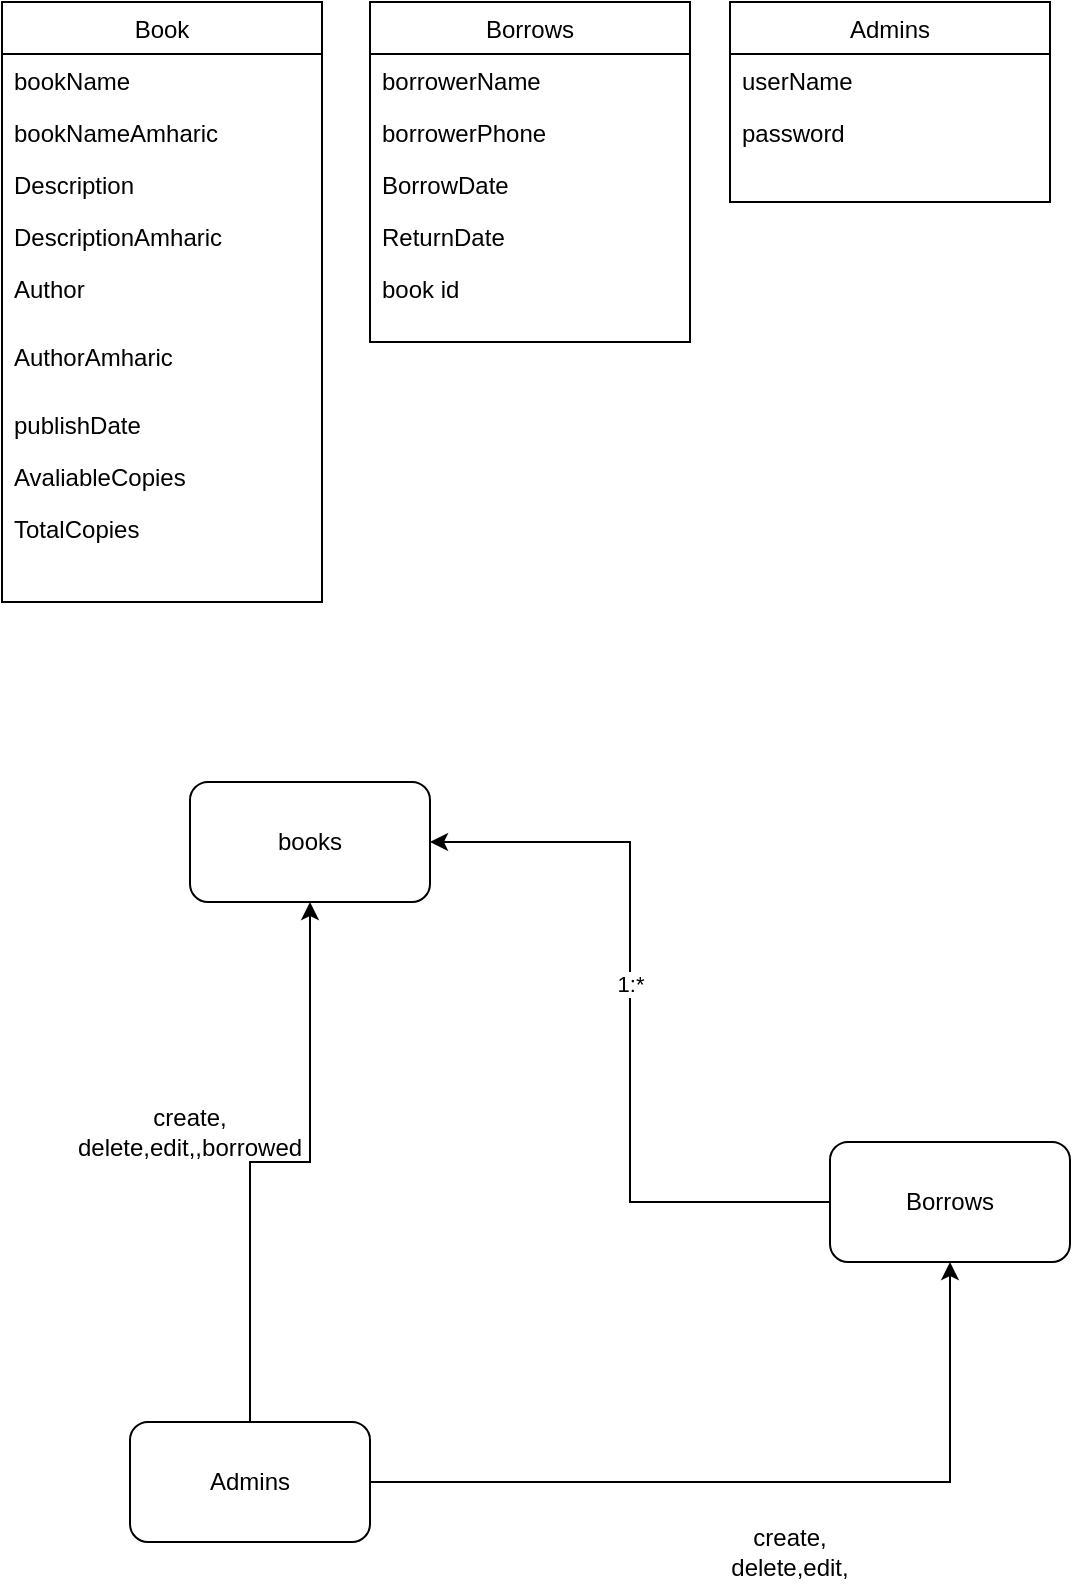 <mxfile version="24.3.0" type="github">
  <diagram id="C5RBs43oDa-KdzZeNtuy" name="Page-1">
    <mxGraphModel dx="2240" dy="1316" grid="1" gridSize="10" guides="1" tooltips="1" connect="1" arrows="1" fold="1" page="1" pageScale="1" pageWidth="827" pageHeight="1169" math="0" shadow="0">
      <root>
        <mxCell id="WIyWlLk6GJQsqaUBKTNV-0" />
        <mxCell id="WIyWlLk6GJQsqaUBKTNV-1" parent="WIyWlLk6GJQsqaUBKTNV-0" />
        <mxCell id="zkfFHV4jXpPFQw0GAbJ--17" value="Book" style="swimlane;fontStyle=0;align=center;verticalAlign=top;childLayout=stackLayout;horizontal=1;startSize=26;horizontalStack=0;resizeParent=1;resizeLast=0;collapsible=1;marginBottom=0;rounded=0;shadow=0;strokeWidth=1;" parent="WIyWlLk6GJQsqaUBKTNV-1" vertex="1">
          <mxGeometry x="156" y="110" width="160" height="300" as="geometry">
            <mxRectangle x="550" y="140" width="160" height="26" as="alternateBounds" />
          </mxGeometry>
        </mxCell>
        <mxCell id="zkfFHV4jXpPFQw0GAbJ--18" value="bookName" style="text;align=left;verticalAlign=top;spacingLeft=4;spacingRight=4;overflow=hidden;rotatable=0;points=[[0,0.5],[1,0.5]];portConstraint=eastwest;" parent="zkfFHV4jXpPFQw0GAbJ--17" vertex="1">
          <mxGeometry y="26" width="160" height="26" as="geometry" />
        </mxCell>
        <mxCell id="zkfFHV4jXpPFQw0GAbJ--19" value="bookNameAmharic" style="text;align=left;verticalAlign=top;spacingLeft=4;spacingRight=4;overflow=hidden;rotatable=0;points=[[0,0.5],[1,0.5]];portConstraint=eastwest;rounded=0;shadow=0;html=0;" parent="zkfFHV4jXpPFQw0GAbJ--17" vertex="1">
          <mxGeometry y="52" width="160" height="26" as="geometry" />
        </mxCell>
        <mxCell id="zkfFHV4jXpPFQw0GAbJ--21" value="Description" style="text;align=left;verticalAlign=top;spacingLeft=4;spacingRight=4;overflow=hidden;rotatable=0;points=[[0,0.5],[1,0.5]];portConstraint=eastwest;rounded=0;shadow=0;html=0;" parent="zkfFHV4jXpPFQw0GAbJ--17" vertex="1">
          <mxGeometry y="78" width="160" height="26" as="geometry" />
        </mxCell>
        <mxCell id="zkfFHV4jXpPFQw0GAbJ--22" value="DescriptionAmharic" style="text;align=left;verticalAlign=top;spacingLeft=4;spacingRight=4;overflow=hidden;rotatable=0;points=[[0,0.5],[1,0.5]];portConstraint=eastwest;rounded=0;shadow=0;html=0;" parent="zkfFHV4jXpPFQw0GAbJ--17" vertex="1">
          <mxGeometry y="104" width="160" height="26" as="geometry" />
        </mxCell>
        <mxCell id="zkfFHV4jXpPFQw0GAbJ--24" value="Author" style="text;align=left;verticalAlign=top;spacingLeft=4;spacingRight=4;overflow=hidden;rotatable=0;points=[[0,0.5],[1,0.5]];portConstraint=eastwest;" parent="zkfFHV4jXpPFQw0GAbJ--17" vertex="1">
          <mxGeometry y="130" width="160" height="34" as="geometry" />
        </mxCell>
        <mxCell id="E9Kayda2rTs-v-I3sEW_-2" value="AuthorAmharic" style="text;align=left;verticalAlign=top;spacingLeft=4;spacingRight=4;overflow=hidden;rotatable=0;points=[[0,0.5],[1,0.5]];portConstraint=eastwest;" vertex="1" parent="zkfFHV4jXpPFQw0GAbJ--17">
          <mxGeometry y="164" width="160" height="34" as="geometry" />
        </mxCell>
        <mxCell id="zkfFHV4jXpPFQw0GAbJ--25" value="publishDate" style="text;align=left;verticalAlign=top;spacingLeft=4;spacingRight=4;overflow=hidden;rotatable=0;points=[[0,0.5],[1,0.5]];portConstraint=eastwest;" parent="zkfFHV4jXpPFQw0GAbJ--17" vertex="1">
          <mxGeometry y="198" width="160" height="26" as="geometry" />
        </mxCell>
        <mxCell id="E9Kayda2rTs-v-I3sEW_-3" value="AvaliableCopies" style="text;align=left;verticalAlign=top;spacingLeft=4;spacingRight=4;overflow=hidden;rotatable=0;points=[[0,0.5],[1,0.5]];portConstraint=eastwest;" vertex="1" parent="zkfFHV4jXpPFQw0GAbJ--17">
          <mxGeometry y="224" width="160" height="26" as="geometry" />
        </mxCell>
        <mxCell id="E9Kayda2rTs-v-I3sEW_-4" value="TotalCopies" style="text;align=left;verticalAlign=top;spacingLeft=4;spacingRight=4;overflow=hidden;rotatable=0;points=[[0,0.5],[1,0.5]];portConstraint=eastwest;" vertex="1" parent="zkfFHV4jXpPFQw0GAbJ--17">
          <mxGeometry y="250" width="160" height="26" as="geometry" />
        </mxCell>
        <mxCell id="E9Kayda2rTs-v-I3sEW_-6" value="Borrows" style="swimlane;fontStyle=0;align=center;verticalAlign=top;childLayout=stackLayout;horizontal=1;startSize=26;horizontalStack=0;resizeParent=1;resizeLast=0;collapsible=1;marginBottom=0;rounded=0;shadow=0;strokeWidth=1;" vertex="1" parent="WIyWlLk6GJQsqaUBKTNV-1">
          <mxGeometry x="340" y="110" width="160" height="170" as="geometry">
            <mxRectangle x="550" y="140" width="160" height="26" as="alternateBounds" />
          </mxGeometry>
        </mxCell>
        <mxCell id="E9Kayda2rTs-v-I3sEW_-7" value="borrowerName" style="text;align=left;verticalAlign=top;spacingLeft=4;spacingRight=4;overflow=hidden;rotatable=0;points=[[0,0.5],[1,0.5]];portConstraint=eastwest;" vertex="1" parent="E9Kayda2rTs-v-I3sEW_-6">
          <mxGeometry y="26" width="160" height="26" as="geometry" />
        </mxCell>
        <mxCell id="E9Kayda2rTs-v-I3sEW_-8" value="borrowerPhone" style="text;align=left;verticalAlign=top;spacingLeft=4;spacingRight=4;overflow=hidden;rotatable=0;points=[[0,0.5],[1,0.5]];portConstraint=eastwest;rounded=0;shadow=0;html=0;" vertex="1" parent="E9Kayda2rTs-v-I3sEW_-6">
          <mxGeometry y="52" width="160" height="26" as="geometry" />
        </mxCell>
        <mxCell id="E9Kayda2rTs-v-I3sEW_-9" value="BorrowDate" style="text;align=left;verticalAlign=top;spacingLeft=4;spacingRight=4;overflow=hidden;rotatable=0;points=[[0,0.5],[1,0.5]];portConstraint=eastwest;rounded=0;shadow=0;html=0;" vertex="1" parent="E9Kayda2rTs-v-I3sEW_-6">
          <mxGeometry y="78" width="160" height="26" as="geometry" />
        </mxCell>
        <mxCell id="E9Kayda2rTs-v-I3sEW_-10" value="ReturnDate" style="text;align=left;verticalAlign=top;spacingLeft=4;spacingRight=4;overflow=hidden;rotatable=0;points=[[0,0.5],[1,0.5]];portConstraint=eastwest;rounded=0;shadow=0;html=0;" vertex="1" parent="E9Kayda2rTs-v-I3sEW_-6">
          <mxGeometry y="104" width="160" height="26" as="geometry" />
        </mxCell>
        <mxCell id="E9Kayda2rTs-v-I3sEW_-11" value="book id" style="text;align=left;verticalAlign=top;spacingLeft=4;spacingRight=4;overflow=hidden;rotatable=0;points=[[0,0.5],[1,0.5]];portConstraint=eastwest;" vertex="1" parent="E9Kayda2rTs-v-I3sEW_-6">
          <mxGeometry y="130" width="160" height="30" as="geometry" />
        </mxCell>
        <mxCell id="E9Kayda2rTs-v-I3sEW_-16" value="Admins" style="swimlane;fontStyle=0;align=center;verticalAlign=top;childLayout=stackLayout;horizontal=1;startSize=26;horizontalStack=0;resizeParent=1;resizeLast=0;collapsible=1;marginBottom=0;rounded=0;shadow=0;strokeWidth=1;" vertex="1" parent="WIyWlLk6GJQsqaUBKTNV-1">
          <mxGeometry x="520" y="110" width="160" height="100" as="geometry">
            <mxRectangle x="550" y="140" width="160" height="26" as="alternateBounds" />
          </mxGeometry>
        </mxCell>
        <mxCell id="E9Kayda2rTs-v-I3sEW_-17" value="userName" style="text;align=left;verticalAlign=top;spacingLeft=4;spacingRight=4;overflow=hidden;rotatable=0;points=[[0,0.5],[1,0.5]];portConstraint=eastwest;" vertex="1" parent="E9Kayda2rTs-v-I3sEW_-16">
          <mxGeometry y="26" width="160" height="26" as="geometry" />
        </mxCell>
        <mxCell id="E9Kayda2rTs-v-I3sEW_-18" value="password" style="text;align=left;verticalAlign=top;spacingLeft=4;spacingRight=4;overflow=hidden;rotatable=0;points=[[0,0.5],[1,0.5]];portConstraint=eastwest;rounded=0;shadow=0;html=0;" vertex="1" parent="E9Kayda2rTs-v-I3sEW_-16">
          <mxGeometry y="52" width="160" height="26" as="geometry" />
        </mxCell>
        <mxCell id="E9Kayda2rTs-v-I3sEW_-26" value="books" style="rounded=1;whiteSpace=wrap;html=1;" vertex="1" parent="WIyWlLk6GJQsqaUBKTNV-1">
          <mxGeometry x="250" y="500" width="120" height="60" as="geometry" />
        </mxCell>
        <mxCell id="E9Kayda2rTs-v-I3sEW_-32" style="edgeStyle=orthogonalEdgeStyle;rounded=0;orthogonalLoop=1;jettySize=auto;html=1;entryX=1;entryY=0.5;entryDx=0;entryDy=0;" edge="1" parent="WIyWlLk6GJQsqaUBKTNV-1" source="E9Kayda2rTs-v-I3sEW_-27" target="E9Kayda2rTs-v-I3sEW_-26">
          <mxGeometry relative="1" as="geometry" />
        </mxCell>
        <mxCell id="E9Kayda2rTs-v-I3sEW_-36" value="1:*" style="edgeLabel;html=1;align=center;verticalAlign=middle;resizable=0;points=[];" vertex="1" connectable="0" parent="E9Kayda2rTs-v-I3sEW_-32">
          <mxGeometry x="0.099" relative="1" as="geometry">
            <mxPoint as="offset" />
          </mxGeometry>
        </mxCell>
        <mxCell id="E9Kayda2rTs-v-I3sEW_-27" value="Borrows" style="rounded=1;whiteSpace=wrap;html=1;" vertex="1" parent="WIyWlLk6GJQsqaUBKTNV-1">
          <mxGeometry x="570" y="680" width="120" height="60" as="geometry" />
        </mxCell>
        <mxCell id="E9Kayda2rTs-v-I3sEW_-30" style="edgeStyle=orthogonalEdgeStyle;rounded=0;orthogonalLoop=1;jettySize=auto;html=1;entryX=0.5;entryY=1;entryDx=0;entryDy=0;" edge="1" parent="WIyWlLk6GJQsqaUBKTNV-1" source="E9Kayda2rTs-v-I3sEW_-28" target="E9Kayda2rTs-v-I3sEW_-26">
          <mxGeometry relative="1" as="geometry" />
        </mxCell>
        <mxCell id="E9Kayda2rTs-v-I3sEW_-31" style="edgeStyle=orthogonalEdgeStyle;rounded=0;orthogonalLoop=1;jettySize=auto;html=1;" edge="1" parent="WIyWlLk6GJQsqaUBKTNV-1" source="E9Kayda2rTs-v-I3sEW_-28" target="E9Kayda2rTs-v-I3sEW_-27">
          <mxGeometry relative="1" as="geometry" />
        </mxCell>
        <mxCell id="E9Kayda2rTs-v-I3sEW_-28" value="Admins" style="rounded=1;whiteSpace=wrap;html=1;" vertex="1" parent="WIyWlLk6GJQsqaUBKTNV-1">
          <mxGeometry x="220" y="820" width="120" height="60" as="geometry" />
        </mxCell>
        <mxCell id="E9Kayda2rTs-v-I3sEW_-33" value="create, delete,edit,,borrowed" style="text;html=1;align=center;verticalAlign=middle;whiteSpace=wrap;rounded=0;" vertex="1" parent="WIyWlLk6GJQsqaUBKTNV-1">
          <mxGeometry x="220" y="660" width="60" height="30" as="geometry" />
        </mxCell>
        <mxCell id="E9Kayda2rTs-v-I3sEW_-35" value="create, delete,edit," style="text;html=1;align=center;verticalAlign=middle;whiteSpace=wrap;rounded=0;" vertex="1" parent="WIyWlLk6GJQsqaUBKTNV-1">
          <mxGeometry x="520" y="870" width="60" height="30" as="geometry" />
        </mxCell>
      </root>
    </mxGraphModel>
  </diagram>
</mxfile>
